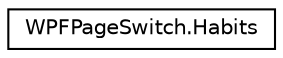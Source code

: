 digraph "Graphe hiérarchique des classes"
{
  edge [fontname="Helvetica",fontsize="10",labelfontname="Helvetica",labelfontsize="10"];
  node [fontname="Helvetica",fontsize="10",shape=record];
  rankdir="LR";
  Node1 [label="WPFPageSwitch.Habits",height=0.2,width=0.4,color="black", fillcolor="white", style="filled",URL="$da/d76/class_w_p_f_page_switch_1_1_habits.html"];
}
